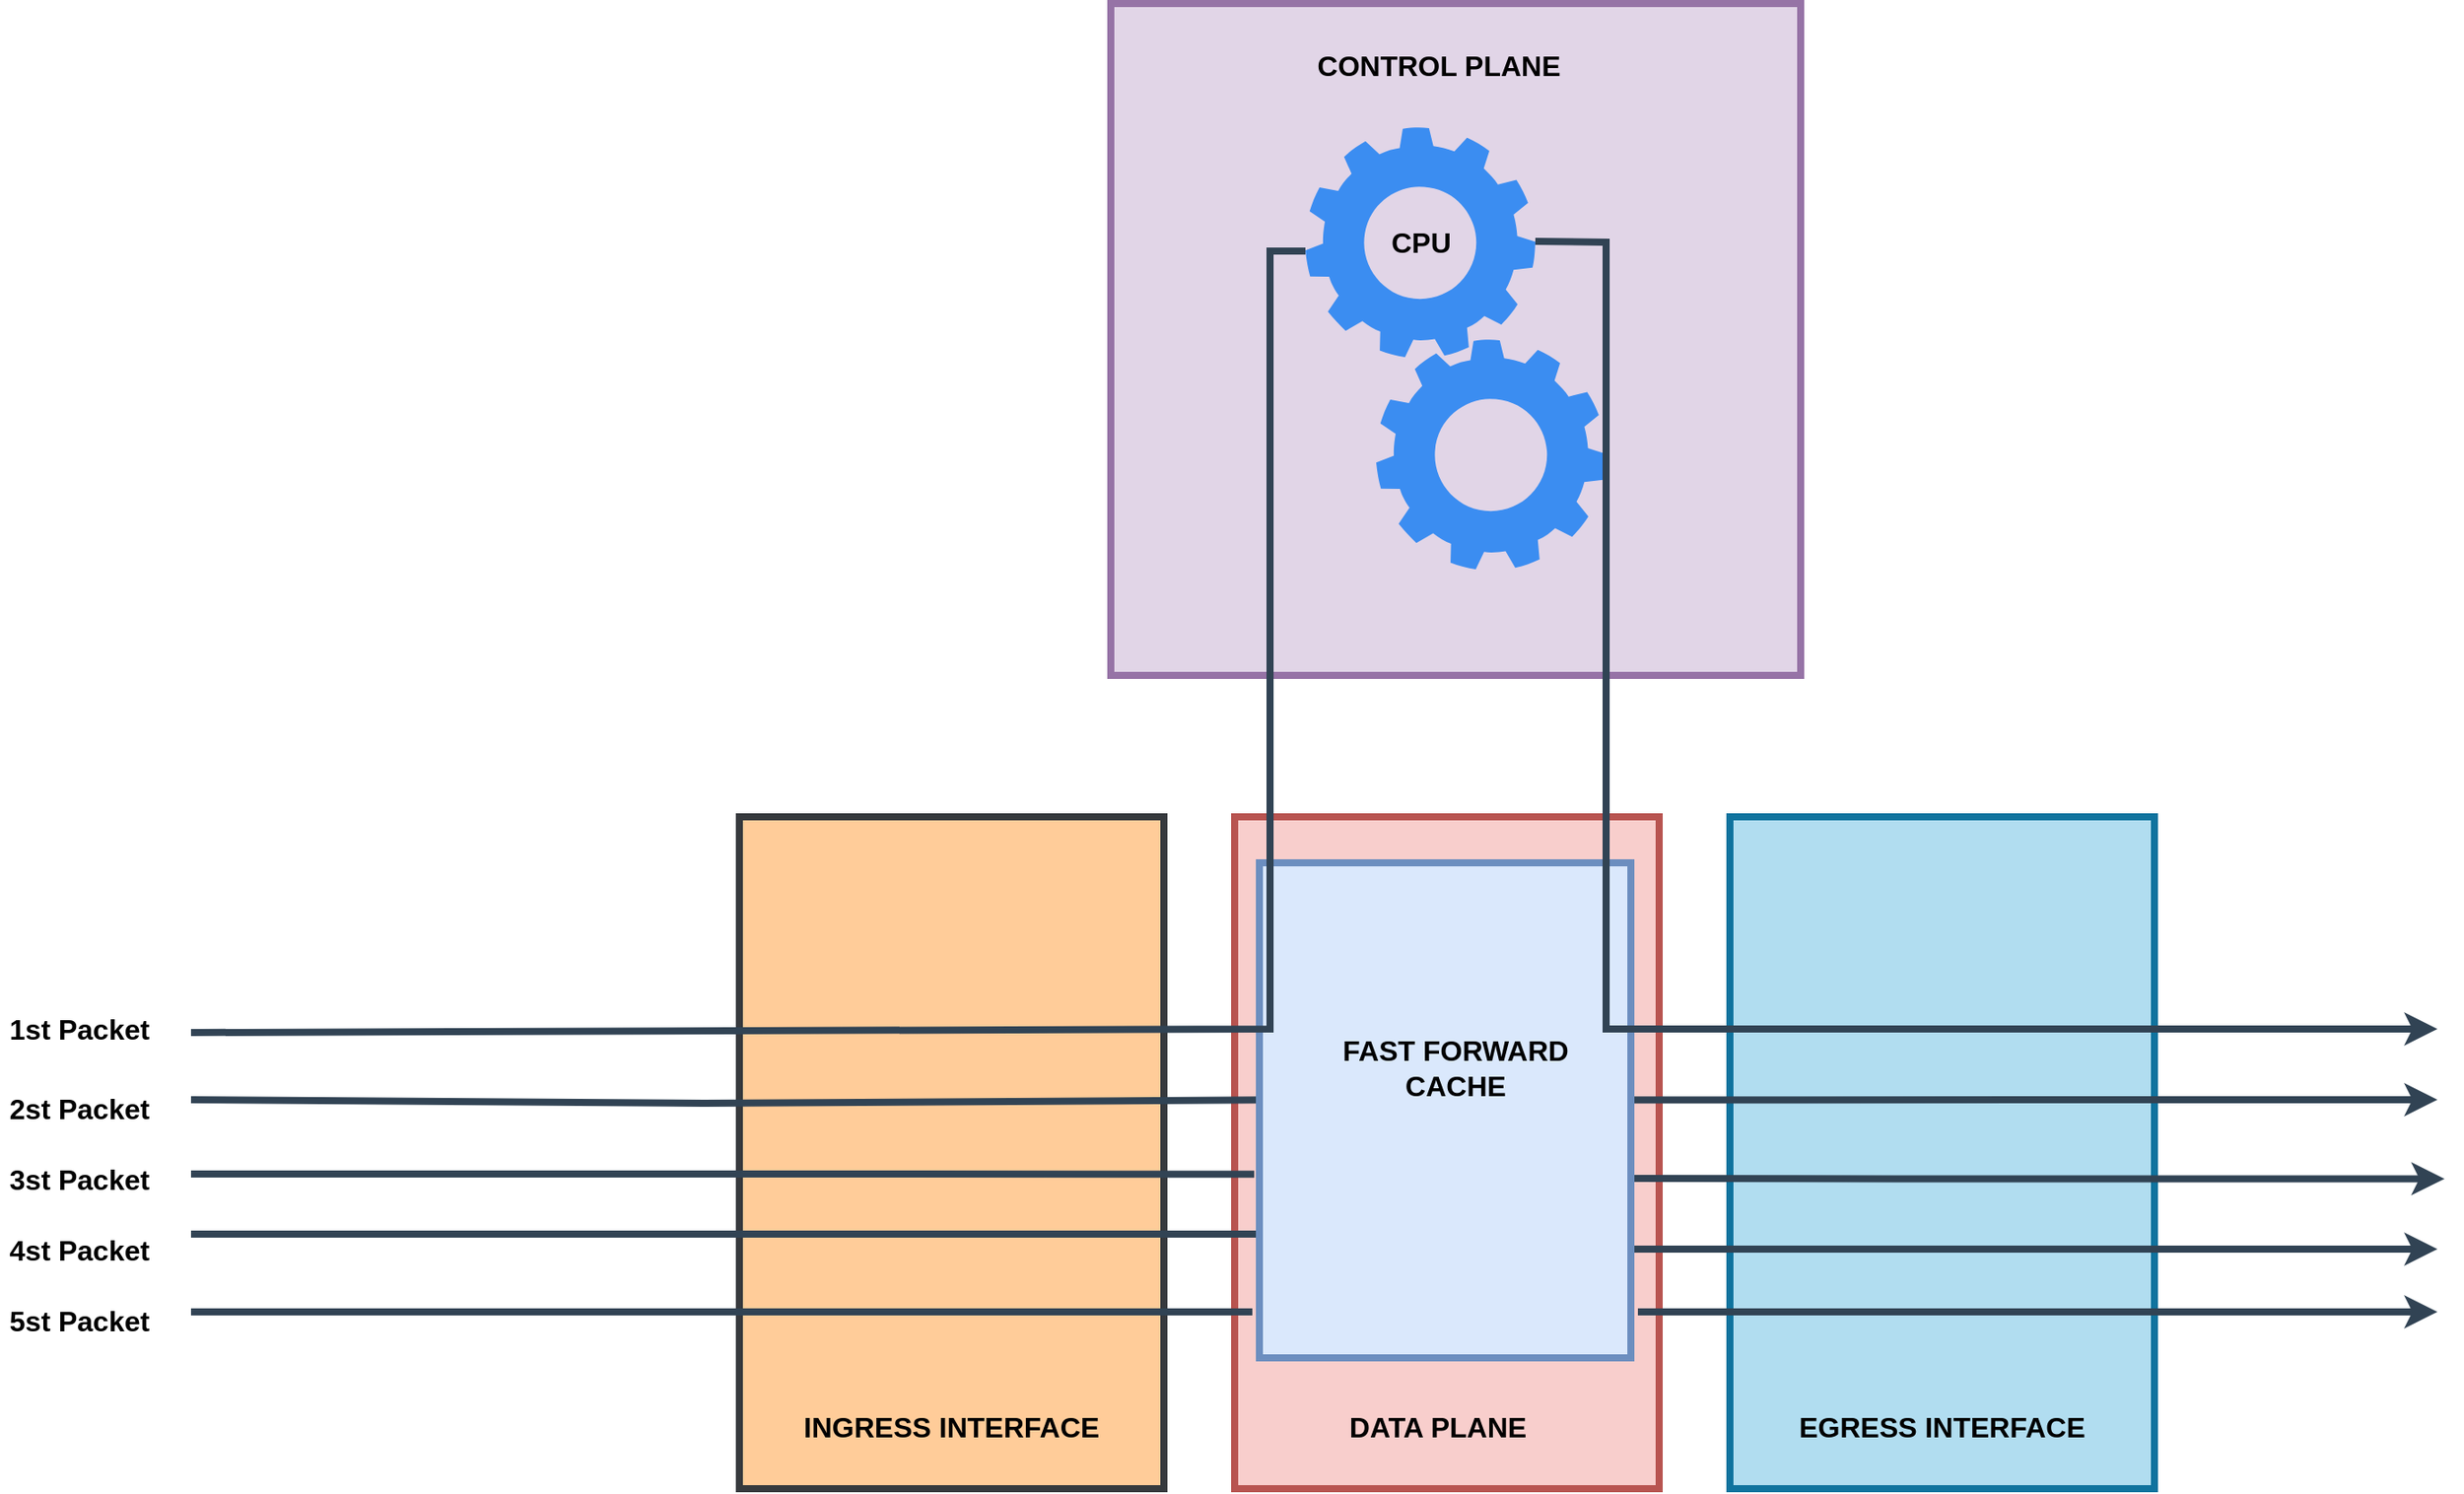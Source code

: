 <mxfile version="22.1.16" type="device">
  <diagram name="Página-1" id="BhKrLDPPHp8U7ivRgvxK">
    <mxGraphModel dx="2021" dy="716" grid="1" gridSize="10" guides="1" tooltips="1" connect="1" arrows="1" fold="1" page="1" pageScale="1" pageWidth="827" pageHeight="1169" math="0" shadow="0">
      <root>
        <mxCell id="0" />
        <mxCell id="1" parent="0" />
        <mxCell id="GgLBsfc6LlLgvcI9qvlO-6" value="" style="rounded=0;whiteSpace=wrap;html=1;strokeWidth=4;fillColor=#e1d5e7;strokeColor=#9673a6;" vertex="1" parent="1">
          <mxGeometry x="170" y="20" width="390" height="380" as="geometry" />
        </mxCell>
        <mxCell id="GgLBsfc6LlLgvcI9qvlO-3" value="" style="sketch=0;html=1;aspect=fixed;strokeColor=none;shadow=0;fillColor=#3B8DF1;verticalAlign=top;labelPosition=center;verticalLabelPosition=bottom;shape=mxgraph.gcp2.gear" vertex="1" parent="1">
          <mxGeometry x="280" y="90" width="130" height="130" as="geometry" />
        </mxCell>
        <mxCell id="GgLBsfc6LlLgvcI9qvlO-4" value="CPU" style="text;html=1;align=center;verticalAlign=middle;resizable=0;points=[];autosize=1;strokeColor=none;fillColor=none;fontStyle=1;fontSize=16;" vertex="1" parent="1">
          <mxGeometry x="315" y="140" width="60" height="30" as="geometry" />
        </mxCell>
        <mxCell id="GgLBsfc6LlLgvcI9qvlO-5" value="" style="sketch=0;html=1;aspect=fixed;strokeColor=none;shadow=0;fillColor=#3B8DF1;verticalAlign=top;labelPosition=center;verticalLabelPosition=bottom;shape=mxgraph.gcp2.gear" vertex="1" parent="1">
          <mxGeometry x="320" y="210" width="130" height="130" as="geometry" />
        </mxCell>
        <mxCell id="GgLBsfc6LlLgvcI9qvlO-7" value="CONTROL PLANE" style="text;html=1;align=center;verticalAlign=middle;resizable=0;points=[];autosize=1;strokeColor=none;fillColor=none;fontStyle=1;fontSize=16;" vertex="1" parent="1">
          <mxGeometry x="275" y="40" width="160" height="30" as="geometry" />
        </mxCell>
        <mxCell id="GgLBsfc6LlLgvcI9qvlO-8" value="" style="rounded=0;whiteSpace=wrap;html=1;strokeWidth=4;fillColor=#ffcc99;strokeColor=#36393d;" vertex="1" parent="1">
          <mxGeometry x="-40" y="480" width="240" height="380" as="geometry" />
        </mxCell>
        <mxCell id="GgLBsfc6LlLgvcI9qvlO-9" value="" style="rounded=0;whiteSpace=wrap;html=1;strokeWidth=4;fillColor=#f8cecc;strokeColor=#b85450;" vertex="1" parent="1">
          <mxGeometry x="240" y="480" width="240" height="380" as="geometry" />
        </mxCell>
        <mxCell id="GgLBsfc6LlLgvcI9qvlO-10" value="" style="rounded=0;whiteSpace=wrap;html=1;strokeWidth=4;fillColor=#b1ddf0;strokeColor=#10739e;" vertex="1" parent="1">
          <mxGeometry x="520" y="480" width="240" height="380" as="geometry" />
        </mxCell>
        <mxCell id="GgLBsfc6LlLgvcI9qvlO-11" value="" style="endArrow=none;html=1;rounded=0;strokeWidth=4;endFill=0;fillColor=#647687;strokeColor=#314354;exitX=-0.019;exitY=0.907;exitDx=0;exitDy=0;exitPerimeter=0;" edge="1" parent="1" source="GgLBsfc6LlLgvcI9qvlO-36">
          <mxGeometry width="50" height="50" relative="1" as="geometry">
            <mxPoint x="220" y="760" as="sourcePoint" />
            <mxPoint x="-350" y="760" as="targetPoint" />
            <Array as="points">
              <mxPoint x="57" y="760" />
            </Array>
          </mxGeometry>
        </mxCell>
        <mxCell id="GgLBsfc6LlLgvcI9qvlO-12" value="" style="endArrow=none;html=1;rounded=0;strokeWidth=4;endFill=0;fillColor=#647687;strokeColor=#314354;exitX=0;exitY=0.75;exitDx=0;exitDy=0;" edge="1" parent="1" source="GgLBsfc6LlLgvcI9qvlO-36">
          <mxGeometry width="50" height="50" relative="1" as="geometry">
            <mxPoint x="280" y="276" as="sourcePoint" />
            <mxPoint x="-350" y="716" as="targetPoint" />
            <Array as="points">
              <mxPoint x="12" y="716" />
            </Array>
          </mxGeometry>
        </mxCell>
        <mxCell id="GgLBsfc6LlLgvcI9qvlO-13" value="" style="endArrow=none;html=1;rounded=0;strokeWidth=4;endFill=0;fillColor=#647687;strokeColor=#314354;exitX=-0.014;exitY=0.629;exitDx=0;exitDy=0;exitPerimeter=0;" edge="1" parent="1" source="GgLBsfc6LlLgvcI9qvlO-36">
          <mxGeometry width="50" height="50" relative="1" as="geometry">
            <mxPoint x="280" y="242" as="sourcePoint" />
            <mxPoint x="-350" y="682" as="targetPoint" />
            <Array as="points">
              <mxPoint x="-22" y="682" />
            </Array>
          </mxGeometry>
        </mxCell>
        <mxCell id="GgLBsfc6LlLgvcI9qvlO-14" value="" style="endArrow=none;html=1;rounded=0;strokeWidth=4;endFill=0;fillColor=#647687;strokeColor=#314354;exitX=-0.005;exitY=0.479;exitDx=0;exitDy=0;exitPerimeter=0;" edge="1" parent="1" source="GgLBsfc6LlLgvcI9qvlO-36">
          <mxGeometry width="50" height="50" relative="1" as="geometry">
            <mxPoint x="280" y="202" as="sourcePoint" />
            <mxPoint x="-350" y="640" as="targetPoint" />
            <Array as="points">
              <mxPoint x="-60" y="642" />
            </Array>
          </mxGeometry>
        </mxCell>
        <mxCell id="GgLBsfc6LlLgvcI9qvlO-23" value="" style="endArrow=classic;html=1;rounded=0;fillColor=#647687;strokeColor=#314354;strokeWidth=4;exitX=0.981;exitY=0.479;exitDx=0;exitDy=0;exitPerimeter=0;" edge="1" parent="1" source="GgLBsfc6LlLgvcI9qvlO-36">
          <mxGeometry width="50" height="50" relative="1" as="geometry">
            <mxPoint x="490" y="640" as="sourcePoint" />
            <mxPoint x="920" y="640" as="targetPoint" />
            <Array as="points">
              <mxPoint x="710" y="640" />
            </Array>
          </mxGeometry>
        </mxCell>
        <mxCell id="GgLBsfc6LlLgvcI9qvlO-24" value="" style="endArrow=classic;html=1;rounded=0;fillColor=#647687;strokeColor=#314354;strokeWidth=4;" edge="1" parent="1">
          <mxGeometry width="50" height="50" relative="1" as="geometry">
            <mxPoint x="464" y="684.5" as="sourcePoint" />
            <mxPoint x="924" y="684.7" as="targetPoint" />
            <Array as="points">
              <mxPoint x="614" y="684.7" />
              <mxPoint x="684" y="684.7" />
            </Array>
          </mxGeometry>
        </mxCell>
        <mxCell id="GgLBsfc6LlLgvcI9qvlO-25" value="" style="endArrow=classic;html=1;rounded=0;fillColor=#647687;strokeColor=#314354;strokeWidth=4;" edge="1" parent="1">
          <mxGeometry width="50" height="50" relative="1" as="geometry">
            <mxPoint x="464" y="724.5" as="sourcePoint" />
            <mxPoint x="920" y="724.5" as="targetPoint" />
            <Array as="points">
              <mxPoint x="510" y="724.5" />
              <mxPoint x="640" y="724.5" />
            </Array>
          </mxGeometry>
        </mxCell>
        <mxCell id="GgLBsfc6LlLgvcI9qvlO-26" value="" style="endArrow=classic;html=1;rounded=0;fillColor=#647687;strokeColor=#314354;strokeWidth=4;exitX=1.019;exitY=0.907;exitDx=0;exitDy=0;exitPerimeter=0;" edge="1" parent="1" source="GgLBsfc6LlLgvcI9qvlO-36">
          <mxGeometry width="50" height="50" relative="1" as="geometry">
            <mxPoint x="450" y="322" as="sourcePoint" />
            <mxPoint x="920" y="760" as="targetPoint" />
            <Array as="points">
              <mxPoint x="600" y="760" />
            </Array>
          </mxGeometry>
        </mxCell>
        <mxCell id="GgLBsfc6LlLgvcI9qvlO-27" value="INGRESS INTERFACE" style="text;html=1;strokeColor=none;fillColor=none;align=center;verticalAlign=middle;whiteSpace=wrap;rounded=0;strokeWidth=5;fontSize=16;fontStyle=1" vertex="1" parent="1">
          <mxGeometry x="-10" y="810" width="180" height="30" as="geometry" />
        </mxCell>
        <mxCell id="GgLBsfc6LlLgvcI9qvlO-29" value="DATA PLANE" style="text;html=1;strokeColor=none;fillColor=none;align=center;verticalAlign=middle;whiteSpace=wrap;rounded=0;strokeWidth=5;fontSize=16;fontStyle=1" vertex="1" parent="1">
          <mxGeometry x="265" y="810" width="180" height="30" as="geometry" />
        </mxCell>
        <mxCell id="GgLBsfc6LlLgvcI9qvlO-30" value="EGRESS INTERFACE" style="text;html=1;strokeColor=none;fillColor=none;align=center;verticalAlign=middle;whiteSpace=wrap;rounded=0;strokeWidth=5;fontSize=16;fontStyle=1" vertex="1" parent="1">
          <mxGeometry x="550" y="810" width="180" height="30" as="geometry" />
        </mxCell>
        <mxCell id="GgLBsfc6LlLgvcI9qvlO-31" value="1st Packet" style="text;html=1;strokeColor=none;fillColor=none;align=center;verticalAlign=middle;whiteSpace=wrap;rounded=0;strokeWidth=5;fontSize=16;fontStyle=1" vertex="1" parent="1">
          <mxGeometry x="-458" y="585" width="90" height="30" as="geometry" />
        </mxCell>
        <mxCell id="GgLBsfc6LlLgvcI9qvlO-32" value="2st Packet" style="text;html=1;strokeColor=none;fillColor=none;align=center;verticalAlign=middle;whiteSpace=wrap;rounded=0;strokeWidth=5;fontSize=16;fontStyle=1" vertex="1" parent="1">
          <mxGeometry x="-458" y="630" width="90" height="30" as="geometry" />
        </mxCell>
        <mxCell id="GgLBsfc6LlLgvcI9qvlO-33" value="3st Packet" style="text;html=1;strokeColor=none;fillColor=none;align=center;verticalAlign=middle;whiteSpace=wrap;rounded=0;strokeWidth=5;fontSize=16;fontStyle=1" vertex="1" parent="1">
          <mxGeometry x="-458" y="670" width="90" height="30" as="geometry" />
        </mxCell>
        <mxCell id="GgLBsfc6LlLgvcI9qvlO-34" value="4st Packet" style="text;html=1;strokeColor=none;fillColor=none;align=center;verticalAlign=middle;whiteSpace=wrap;rounded=0;strokeWidth=5;fontSize=16;fontStyle=1" vertex="1" parent="1">
          <mxGeometry x="-458" y="710" width="90" height="30" as="geometry" />
        </mxCell>
        <mxCell id="GgLBsfc6LlLgvcI9qvlO-35" value="5st Packet" style="text;html=1;strokeColor=none;fillColor=none;align=center;verticalAlign=middle;whiteSpace=wrap;rounded=0;strokeWidth=5;fontSize=16;fontStyle=1" vertex="1" parent="1">
          <mxGeometry x="-458" y="750" width="90" height="30" as="geometry" />
        </mxCell>
        <mxCell id="GgLBsfc6LlLgvcI9qvlO-36" value="" style="rounded=0;whiteSpace=wrap;html=1;strokeWidth=4;fillColor=#dae8fc;strokeColor=#6c8ebf;" vertex="1" parent="1">
          <mxGeometry x="254" y="506" width="210" height="280" as="geometry" />
        </mxCell>
        <mxCell id="GgLBsfc6LlLgvcI9qvlO-37" value="FAST FORWARD CACHE" style="text;html=1;strokeColor=none;fillColor=none;align=center;verticalAlign=middle;whiteSpace=wrap;rounded=0;strokeWidth=5;fontSize=16;fontStyle=1" vertex="1" parent="1">
          <mxGeometry x="275" y="607" width="180" height="30" as="geometry" />
        </mxCell>
        <mxCell id="GgLBsfc6LlLgvcI9qvlO-15" value="" style="endArrow=none;html=1;rounded=0;strokeWidth=4;endFill=0;fillColor=#647687;strokeColor=#314354;" edge="1" parent="1">
          <mxGeometry width="50" height="50" relative="1" as="geometry">
            <mxPoint x="280" y="160" as="sourcePoint" />
            <mxPoint x="-350" y="602" as="targetPoint" />
            <Array as="points">
              <mxPoint x="260" y="160" />
              <mxPoint x="260" y="600" />
            </Array>
          </mxGeometry>
        </mxCell>
        <mxCell id="GgLBsfc6LlLgvcI9qvlO-22" value="" style="endArrow=classic;html=1;rounded=0;fillColor=#647687;strokeColor=#314354;strokeWidth=4;" edge="1" parent="1">
          <mxGeometry width="50" height="50" relative="1" as="geometry">
            <mxPoint x="410" y="154.5" as="sourcePoint" />
            <mxPoint x="920" y="600" as="targetPoint" />
            <Array as="points">
              <mxPoint x="450" y="155" />
              <mxPoint x="450" y="600" />
            </Array>
          </mxGeometry>
        </mxCell>
      </root>
    </mxGraphModel>
  </diagram>
</mxfile>
